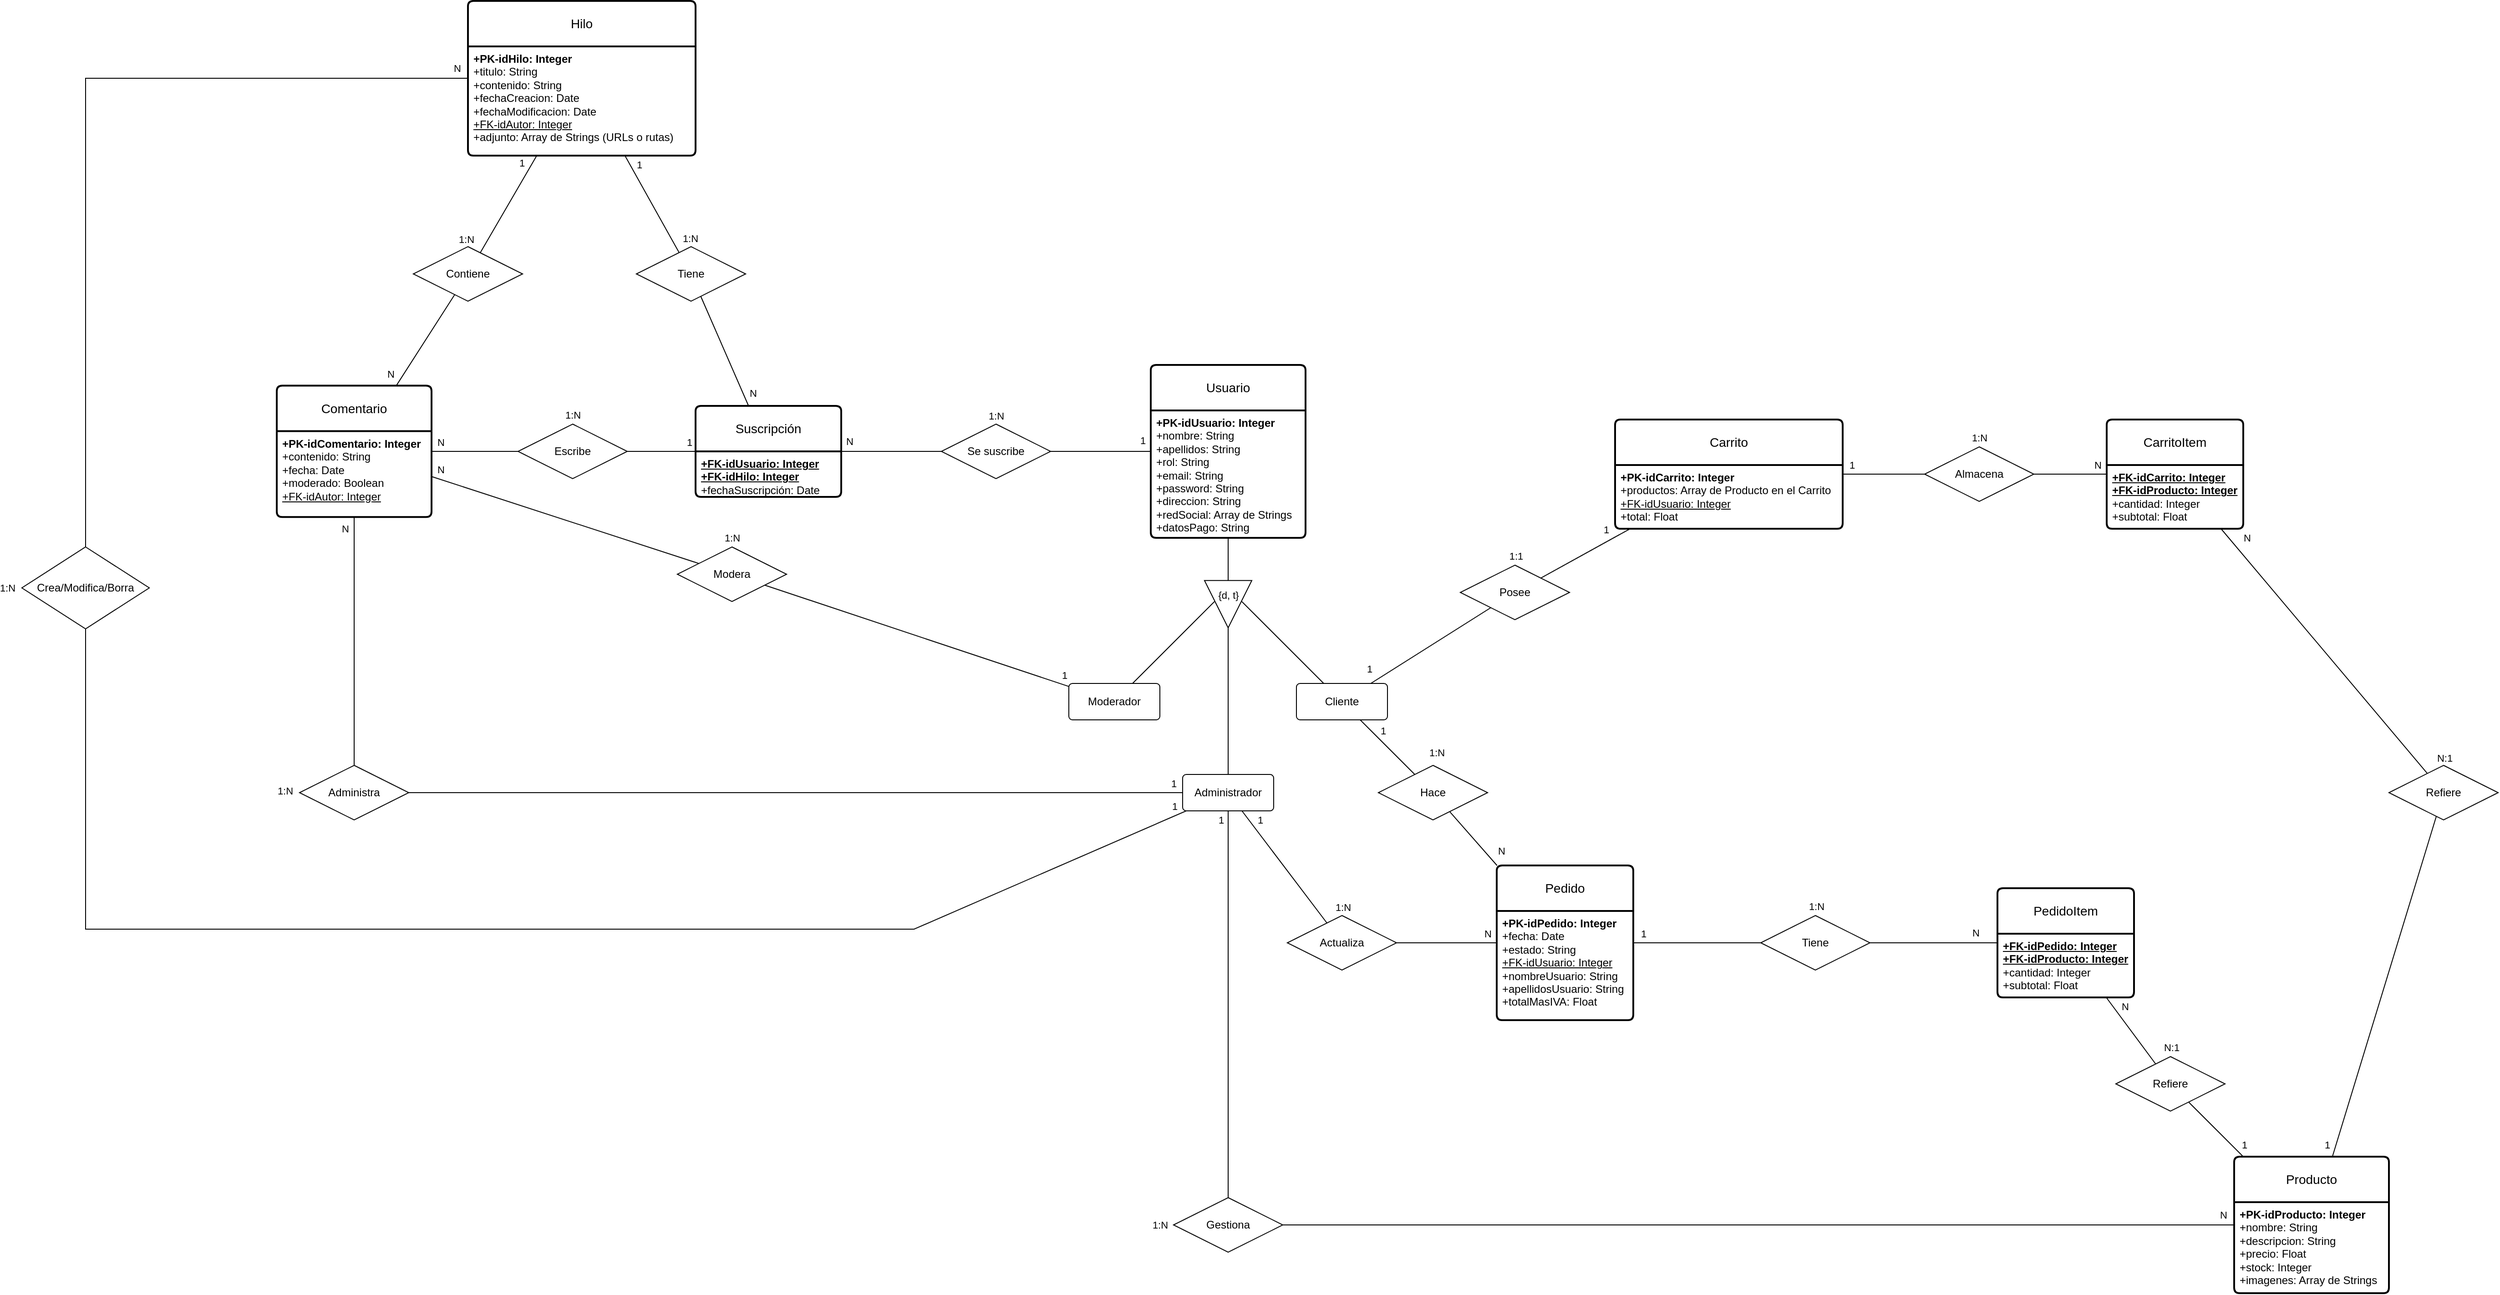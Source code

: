 <mxfile version="26.2.14">
  <diagram id="R2lEEEUBdFMjLlhIrx00" name="Page-1">
    <mxGraphModel dx="2351" dy="1434" grid="1" gridSize="10" guides="1" tooltips="1" connect="1" arrows="1" fold="1" page="1" pageScale="1" pageWidth="850" pageHeight="1100" math="0" shadow="0" extFonts="Permanent Marker^https://fonts.googleapis.com/css?family=Permanent+Marker">
      <root>
        <mxCell id="0" />
        <mxCell id="1" parent="0" />
        <mxCell id="jIkjb01WulAcqk8oaOBP-1" value="Usuario" style="swimlane;childLayout=stackLayout;horizontal=1;startSize=50;horizontalStack=0;rounded=1;fontSize=14;fontStyle=0;strokeWidth=2;resizeParent=0;resizeLast=1;shadow=0;dashed=0;align=center;arcSize=4;whiteSpace=wrap;html=1;" parent="1" vertex="1">
          <mxGeometry x="80" y="130" width="170" height="190" as="geometry" />
        </mxCell>
        <mxCell id="jIkjb01WulAcqk8oaOBP-2" value="&lt;b&gt;+PK-idUsuario: Integer&lt;/b&gt;&lt;br&gt;+nombre: String&lt;br&gt;&lt;div&gt;+apellidos: String&lt;/div&gt;&lt;div&gt;+rol: String&lt;/div&gt;&lt;div&gt;+email: String&lt;/div&gt;&lt;div&gt;+password: String&lt;/div&gt;&lt;div&gt;+direccion: String&lt;/div&gt;&lt;div&gt;+redSocial: Array de Strings&lt;/div&gt;&lt;div&gt;+datosPago: String &lt;br&gt;&lt;/div&gt;" style="align=left;strokeColor=none;fillColor=none;spacingLeft=4;spacingRight=4;fontSize=12;verticalAlign=top;resizable=0;rotatable=0;part=1;html=1;whiteSpace=wrap;" parent="jIkjb01WulAcqk8oaOBP-1" vertex="1">
          <mxGeometry y="50" width="170" height="140" as="geometry" />
        </mxCell>
        <mxCell id="jIkjb01WulAcqk8oaOBP-3" value="Producto" style="swimlane;childLayout=stackLayout;horizontal=1;startSize=50;horizontalStack=0;rounded=1;fontSize=14;fontStyle=0;strokeWidth=2;resizeParent=0;resizeLast=1;shadow=0;dashed=0;align=center;arcSize=4;whiteSpace=wrap;html=1;" parent="1" vertex="1">
          <mxGeometry x="1270" y="1000" width="170" height="150" as="geometry" />
        </mxCell>
        <mxCell id="jIkjb01WulAcqk8oaOBP-4" value="&lt;b&gt;+PK-idProducto: Integer&lt;/b&gt;&lt;br&gt;+nombre: String&lt;br&gt;&lt;div&gt;+descripcion: String&lt;/div&gt;&lt;div&gt;+precio: Float&lt;/div&gt;&lt;div&gt;+stock: Integer&lt;/div&gt;&lt;div&gt;+imagenes: Array de Strings&lt;/div&gt;" style="align=left;strokeColor=none;fillColor=none;spacingLeft=4;spacingRight=4;fontSize=12;verticalAlign=top;resizable=0;rotatable=0;part=1;html=1;whiteSpace=wrap;" parent="jIkjb01WulAcqk8oaOBP-3" vertex="1">
          <mxGeometry y="50" width="170" height="100" as="geometry" />
        </mxCell>
        <mxCell id="jIkjb01WulAcqk8oaOBP-5" value="Cliente" style="rounded=1;arcSize=10;whiteSpace=wrap;html=1;align=center;" parent="1" vertex="1">
          <mxGeometry x="240" y="480" width="100" height="40" as="geometry" />
        </mxCell>
        <mxCell id="jIkjb01WulAcqk8oaOBP-6" value="Moderador" style="rounded=1;arcSize=10;whiteSpace=wrap;html=1;align=center;" parent="1" vertex="1">
          <mxGeometry x="-10" y="480" width="100" height="40" as="geometry" />
        </mxCell>
        <mxCell id="jIkjb01WulAcqk8oaOBP-7" value="Administrador" style="rounded=1;arcSize=10;whiteSpace=wrap;html=1;align=center;" parent="1" vertex="1">
          <mxGeometry x="115" y="580" width="100" height="40" as="geometry" />
        </mxCell>
        <mxCell id="jIkjb01WulAcqk8oaOBP-8" value="" style="endArrow=block;html=1;rounded=0;endFill=0;endSize=51;exitX=0.5;exitY=1;exitDx=0;exitDy=0;" parent="1" source="jIkjb01WulAcqk8oaOBP-2" edge="1">
          <mxGeometry relative="1" as="geometry">
            <mxPoint x="100" y="360" as="sourcePoint" />
            <mxPoint x="165" y="420" as="targetPoint" />
          </mxGeometry>
        </mxCell>
        <mxCell id="ubc1t0KaTrGF7OC6TyDT-12" value="{d, t}" style="edgeLabel;html=1;align=center;verticalAlign=middle;resizable=0;points=[];" parent="jIkjb01WulAcqk8oaOBP-8" vertex="1" connectable="0">
          <mxGeometry x="0.44" y="-8" relative="1" as="geometry">
            <mxPoint x="8" y="-9" as="offset" />
          </mxGeometry>
        </mxCell>
        <mxCell id="jIkjb01WulAcqk8oaOBP-9" value="" style="endArrow=none;html=1;rounded=0;" parent="1" target="jIkjb01WulAcqk8oaOBP-5" edge="1">
          <mxGeometry relative="1" as="geometry">
            <mxPoint x="180" y="390" as="sourcePoint" />
            <mxPoint x="288.182" y="490" as="targetPoint" />
          </mxGeometry>
        </mxCell>
        <mxCell id="jIkjb01WulAcqk8oaOBP-10" value="" style="endArrow=none;html=1;rounded=0;" parent="1" target="jIkjb01WulAcqk8oaOBP-7" edge="1">
          <mxGeometry relative="1" as="geometry">
            <mxPoint x="165" y="419" as="sourcePoint" />
            <mxPoint x="165" y="479" as="targetPoint" />
          </mxGeometry>
        </mxCell>
        <mxCell id="jIkjb01WulAcqk8oaOBP-11" value="" style="endArrow=none;html=1;rounded=0;" parent="1" target="jIkjb01WulAcqk8oaOBP-6" edge="1">
          <mxGeometry relative="1" as="geometry">
            <mxPoint x="150" y="390" as="sourcePoint" />
            <mxPoint x="150" y="490" as="targetPoint" />
          </mxGeometry>
        </mxCell>
        <mxCell id="jIkjb01WulAcqk8oaOBP-12" value="Carrito" style="swimlane;childLayout=stackLayout;horizontal=1;startSize=50;horizontalStack=0;rounded=1;fontSize=14;fontStyle=0;strokeWidth=2;resizeParent=0;resizeLast=1;shadow=0;dashed=0;align=center;arcSize=4;whiteSpace=wrap;html=1;" parent="1" vertex="1">
          <mxGeometry x="590" y="190" width="250" height="120" as="geometry" />
        </mxCell>
        <mxCell id="jIkjb01WulAcqk8oaOBP-13" value="&lt;b&gt;+PK-idCarrito: Integer&lt;/b&gt;&lt;br&gt;&lt;div&gt;+productos: Array de Producto en el Carrito&lt;/div&gt;&lt;div&gt;&lt;u&gt;+FK-idUsuario: Integer&lt;/u&gt;&lt;/div&gt;&lt;div&gt;+total: Float&lt;/div&gt;" style="align=left;strokeColor=none;fillColor=none;spacingLeft=4;spacingRight=4;fontSize=12;verticalAlign=top;resizable=0;rotatable=0;part=1;html=1;whiteSpace=wrap;" parent="jIkjb01WulAcqk8oaOBP-12" vertex="1">
          <mxGeometry y="50" width="250" height="70" as="geometry" />
        </mxCell>
        <mxCell id="jIkjb01WulAcqk8oaOBP-14" value="Pedido" style="swimlane;childLayout=stackLayout;horizontal=1;startSize=50;horizontalStack=0;rounded=1;fontSize=14;fontStyle=0;strokeWidth=2;resizeParent=0;resizeLast=1;shadow=0;dashed=0;align=center;arcSize=4;whiteSpace=wrap;html=1;" parent="1" vertex="1">
          <mxGeometry x="460" y="680" width="150" height="170" as="geometry" />
        </mxCell>
        <mxCell id="jIkjb01WulAcqk8oaOBP-15" value="&lt;div&gt;&lt;b&gt;+PK-idPedido: Integer&lt;/b&gt;&lt;/div&gt;&lt;div&gt;+fecha: Date&lt;/div&gt;&lt;div&gt;+estado: String&lt;/div&gt;&lt;div&gt;&lt;u&gt;+FK-idUsuario: Integer&lt;/u&gt;&lt;/div&gt;&lt;div&gt;+nombreUsuario: String&lt;/div&gt;&lt;div&gt;+apellidosUsuario: String&lt;/div&gt;&lt;div&gt;+totalMasIVA: Float&amp;nbsp; &lt;br&gt;&lt;br&gt;&lt;/div&gt;" style="align=left;strokeColor=none;fillColor=none;spacingLeft=4;spacingRight=4;fontSize=12;verticalAlign=top;resizable=0;rotatable=0;part=1;html=1;whiteSpace=wrap;" parent="jIkjb01WulAcqk8oaOBP-14" vertex="1">
          <mxGeometry y="50" width="150" height="120" as="geometry" />
        </mxCell>
        <mxCell id="ubc1t0KaTrGF7OC6TyDT-1" value="Hilo" style="swimlane;childLayout=stackLayout;horizontal=1;startSize=50;horizontalStack=0;rounded=1;fontSize=14;fontStyle=0;strokeWidth=2;resizeParent=0;resizeLast=1;shadow=0;dashed=0;align=center;arcSize=4;whiteSpace=wrap;html=1;" parent="1" vertex="1">
          <mxGeometry x="-670" y="-270" width="250" height="170" as="geometry" />
        </mxCell>
        <mxCell id="ubc1t0KaTrGF7OC6TyDT-2" value="&lt;div&gt;&lt;b&gt;+PK-idHilo: Integer&lt;/b&gt;&lt;/div&gt;&lt;div&gt;+titulo: String&lt;/div&gt;&lt;div&gt;+contenido: String&lt;/div&gt;&lt;div&gt;+fechaCreacion: Date&lt;/div&gt;&lt;div&gt;+fechaModificacion: Date&lt;/div&gt;&lt;div&gt;&lt;u&gt;+FK-idAutor: Integer&lt;/u&gt;&lt;/div&gt;&lt;div&gt;+adjunto: Array de Strings (URLs o rutas)&lt;br&gt;&lt;br&gt;&lt;/div&gt;" style="align=left;strokeColor=none;fillColor=none;spacingLeft=4;spacingRight=4;fontSize=12;verticalAlign=top;resizable=0;rotatable=0;part=1;html=1;whiteSpace=wrap;" parent="ubc1t0KaTrGF7OC6TyDT-1" vertex="1">
          <mxGeometry y="50" width="250" height="120" as="geometry" />
        </mxCell>
        <mxCell id="ubc1t0KaTrGF7OC6TyDT-3" value="Suscripción" style="swimlane;childLayout=stackLayout;horizontal=1;startSize=50;horizontalStack=0;rounded=1;fontSize=14;fontStyle=0;strokeWidth=2;resizeParent=0;resizeLast=1;shadow=0;dashed=0;align=center;arcSize=4;whiteSpace=wrap;html=1;" parent="1" vertex="1">
          <mxGeometry x="-420" y="175" width="160" height="100" as="geometry" />
        </mxCell>
        <mxCell id="ubc1t0KaTrGF7OC6TyDT-4" value="&lt;div&gt;&lt;b&gt;&lt;u&gt;+FK-idUsuario: Integer&lt;/u&gt;&lt;/b&gt;&lt;/div&gt;&lt;div&gt;&lt;b&gt;&lt;u&gt;+FK-idHilo: Integer&lt;/u&gt;&lt;/b&gt;&lt;/div&gt;&lt;div&gt;+fechaSuscripción: Date&lt;br&gt;&lt;br&gt;&lt;/div&gt;" style="align=left;strokeColor=none;fillColor=none;spacingLeft=4;spacingRight=4;fontSize=12;verticalAlign=top;resizable=0;rotatable=0;part=1;html=1;whiteSpace=wrap;" parent="ubc1t0KaTrGF7OC6TyDT-3" vertex="1">
          <mxGeometry y="50" width="160" height="50" as="geometry" />
        </mxCell>
        <mxCell id="ubc1t0KaTrGF7OC6TyDT-7" value="CarritoItem" style="swimlane;childLayout=stackLayout;horizontal=1;startSize=50;horizontalStack=0;rounded=1;fontSize=14;fontStyle=0;strokeWidth=2;resizeParent=0;resizeLast=1;shadow=0;dashed=0;align=center;arcSize=4;whiteSpace=wrap;html=1;" parent="1" vertex="1">
          <mxGeometry x="1130" y="190" width="150" height="120" as="geometry" />
        </mxCell>
        <mxCell id="ubc1t0KaTrGF7OC6TyDT-8" value="&lt;div&gt;&lt;b&gt;&lt;u&gt;+FK-idCarrito: Integer&lt;/u&gt;&lt;/b&gt;&lt;/div&gt;&lt;div&gt;&lt;b&gt;&lt;u&gt;+FK-idProducto: Integer&lt;/u&gt;&lt;/b&gt;&lt;/div&gt;&lt;div&gt;+cantidad: Integer&lt;/div&gt;&lt;div&gt;+subtotal: Float&lt;/div&gt;" style="align=left;strokeColor=none;fillColor=none;spacingLeft=4;spacingRight=4;fontSize=12;verticalAlign=top;resizable=0;rotatable=0;part=1;html=1;whiteSpace=wrap;" parent="ubc1t0KaTrGF7OC6TyDT-7" vertex="1">
          <mxGeometry y="50" width="150" height="70" as="geometry" />
        </mxCell>
        <mxCell id="ubc1t0KaTrGF7OC6TyDT-10" value="PedidoItem" style="swimlane;childLayout=stackLayout;horizontal=1;startSize=50;horizontalStack=0;rounded=1;fontSize=14;fontStyle=0;strokeWidth=2;resizeParent=0;resizeLast=1;shadow=0;dashed=0;align=center;arcSize=4;whiteSpace=wrap;html=1;" parent="1" vertex="1">
          <mxGeometry x="1010" y="705" width="150" height="120" as="geometry" />
        </mxCell>
        <mxCell id="ubc1t0KaTrGF7OC6TyDT-11" value="&lt;div&gt;&lt;b&gt;&lt;u&gt;+FK-idPedido: Integer&lt;/u&gt;&lt;/b&gt;&lt;/div&gt;&lt;div&gt;&lt;b&gt;&lt;u&gt;+FK-idProducto: Integer&lt;/u&gt;&lt;/b&gt;&lt;/div&gt;&lt;div&gt;+cantidad: Integer&lt;/div&gt;&lt;div&gt;+subtotal: Float&lt;/div&gt;" style="align=left;strokeColor=none;fillColor=none;spacingLeft=4;spacingRight=4;fontSize=12;verticalAlign=top;resizable=0;rotatable=0;part=1;html=1;whiteSpace=wrap;" parent="ubc1t0KaTrGF7OC6TyDT-10" vertex="1">
          <mxGeometry y="50" width="150" height="70" as="geometry" />
        </mxCell>
        <mxCell id="ubc1t0KaTrGF7OC6TyDT-13" value="" style="endArrow=none;html=1;rounded=0;" parent="1" source="jIkjb01WulAcqk8oaOBP-5" target="ubc1t0KaTrGF7OC6TyDT-14" edge="1">
          <mxGeometry relative="1" as="geometry">
            <mxPoint x="-190" y="340" as="sourcePoint" />
            <mxPoint x="-30" y="340" as="targetPoint" />
          </mxGeometry>
        </mxCell>
        <mxCell id="ubc1t0KaTrGF7OC6TyDT-16" value="1" style="edgeLabel;html=1;align=center;verticalAlign=middle;resizable=0;points=[];" parent="ubc1t0KaTrGF7OC6TyDT-13" vertex="1" connectable="0">
          <mxGeometry x="-0.66" y="-3" relative="1" as="geometry">
            <mxPoint x="-26" y="-5" as="offset" />
          </mxGeometry>
        </mxCell>
        <mxCell id="ubc1t0KaTrGF7OC6TyDT-18" value="1:1" style="edgeLabel;html=1;align=center;verticalAlign=middle;resizable=0;points=[];" parent="ubc1t0KaTrGF7OC6TyDT-13" vertex="1" connectable="0">
          <mxGeometry x="0.507" y="-1" relative="1" as="geometry">
            <mxPoint x="59" y="-78" as="offset" />
          </mxGeometry>
        </mxCell>
        <mxCell id="ubc1t0KaTrGF7OC6TyDT-14" value="Posee" style="shape=rhombus;perimeter=rhombusPerimeter;whiteSpace=wrap;html=1;align=center;" parent="1" vertex="1">
          <mxGeometry x="420" y="350" width="120" height="60" as="geometry" />
        </mxCell>
        <mxCell id="ubc1t0KaTrGF7OC6TyDT-15" value="" style="endArrow=none;html=1;rounded=0;" parent="1" source="ubc1t0KaTrGF7OC6TyDT-14" target="jIkjb01WulAcqk8oaOBP-12" edge="1">
          <mxGeometry relative="1" as="geometry">
            <mxPoint x="326" y="530" as="sourcePoint" />
            <mxPoint x="406" y="592" as="targetPoint" />
          </mxGeometry>
        </mxCell>
        <mxCell id="ubc1t0KaTrGF7OC6TyDT-17" value="1" style="edgeLabel;html=1;align=center;verticalAlign=middle;resizable=0;points=[];" parent="ubc1t0KaTrGF7OC6TyDT-15" vertex="1" connectable="0">
          <mxGeometry x="0.32" y="-1" relative="1" as="geometry">
            <mxPoint x="6" y="-19" as="offset" />
          </mxGeometry>
        </mxCell>
        <mxCell id="ubc1t0KaTrGF7OC6TyDT-19" value="Hace" style="shape=rhombus;perimeter=rhombusPerimeter;whiteSpace=wrap;html=1;align=center;" parent="1" vertex="1">
          <mxGeometry x="330" y="570" width="120" height="60" as="geometry" />
        </mxCell>
        <mxCell id="ubc1t0KaTrGF7OC6TyDT-20" value="" style="endArrow=none;html=1;rounded=0;" parent="1" source="jIkjb01WulAcqk8oaOBP-5" target="ubc1t0KaTrGF7OC6TyDT-19" edge="1">
          <mxGeometry relative="1" as="geometry">
            <mxPoint x="326" y="530" as="sourcePoint" />
            <mxPoint x="406" y="592" as="targetPoint" />
            <Array as="points" />
          </mxGeometry>
        </mxCell>
        <mxCell id="ubc1t0KaTrGF7OC6TyDT-21" value="1" style="edgeLabel;html=1;align=center;verticalAlign=middle;resizable=0;points=[];" parent="ubc1t0KaTrGF7OC6TyDT-20" vertex="1" connectable="0">
          <mxGeometry x="-0.66" y="-3" relative="1" as="geometry">
            <mxPoint x="17" y="-1" as="offset" />
          </mxGeometry>
        </mxCell>
        <mxCell id="ubc1t0KaTrGF7OC6TyDT-22" value="1:N" style="edgeLabel;html=1;align=center;verticalAlign=middle;resizable=0;points=[];" parent="ubc1t0KaTrGF7OC6TyDT-20" vertex="1" connectable="0">
          <mxGeometry x="0.507" y="-1" relative="1" as="geometry">
            <mxPoint x="39" y="-10" as="offset" />
          </mxGeometry>
        </mxCell>
        <mxCell id="ubc1t0KaTrGF7OC6TyDT-23" value="" style="endArrow=none;html=1;rounded=0;" parent="1" source="ubc1t0KaTrGF7OC6TyDT-19" target="jIkjb01WulAcqk8oaOBP-14" edge="1">
          <mxGeometry relative="1" as="geometry">
            <mxPoint x="458" y="626" as="sourcePoint" />
            <mxPoint x="537" y="670" as="targetPoint" />
            <Array as="points" />
          </mxGeometry>
        </mxCell>
        <mxCell id="ubc1t0KaTrGF7OC6TyDT-24" value="N" style="edgeLabel;html=1;align=center;verticalAlign=middle;resizable=0;points=[];" parent="ubc1t0KaTrGF7OC6TyDT-23" vertex="1" connectable="0">
          <mxGeometry x="0.32" y="-1" relative="1" as="geometry">
            <mxPoint x="23" y="3" as="offset" />
          </mxGeometry>
        </mxCell>
        <mxCell id="ubc1t0KaTrGF7OC6TyDT-26" value="Tiene" style="shape=rhombus;perimeter=rhombusPerimeter;whiteSpace=wrap;html=1;align=center;" parent="1" vertex="1">
          <mxGeometry x="750" y="735" width="120" height="60" as="geometry" />
        </mxCell>
        <mxCell id="ubc1t0KaTrGF7OC6TyDT-28" value="" style="endArrow=none;html=1;rounded=0;" parent="1" source="jIkjb01WulAcqk8oaOBP-14" target="ubc1t0KaTrGF7OC6TyDT-26" edge="1">
          <mxGeometry relative="1" as="geometry">
            <mxPoint x="800" y="690" as="sourcePoint" />
            <mxPoint x="960" y="690" as="targetPoint" />
          </mxGeometry>
        </mxCell>
        <mxCell id="ubc1t0KaTrGF7OC6TyDT-30" value="1" style="edgeLabel;html=1;align=center;verticalAlign=middle;resizable=0;points=[];" parent="ubc1t0KaTrGF7OC6TyDT-28" vertex="1" connectable="0">
          <mxGeometry x="-0.278" y="4" relative="1" as="geometry">
            <mxPoint x="-40" y="-6" as="offset" />
          </mxGeometry>
        </mxCell>
        <mxCell id="ubc1t0KaTrGF7OC6TyDT-31" value="1:N" style="edgeLabel;html=1;align=center;verticalAlign=middle;resizable=0;points=[];" parent="ubc1t0KaTrGF7OC6TyDT-28" vertex="1" connectable="0">
          <mxGeometry x="0.177" y="2" relative="1" as="geometry">
            <mxPoint x="118" y="-38" as="offset" />
          </mxGeometry>
        </mxCell>
        <mxCell id="ubc1t0KaTrGF7OC6TyDT-29" value="" style="endArrow=none;html=1;rounded=0;" parent="1" source="ubc1t0KaTrGF7OC6TyDT-26" target="ubc1t0KaTrGF7OC6TyDT-10" edge="1">
          <mxGeometry relative="1" as="geometry">
            <mxPoint x="720" y="780" as="sourcePoint" />
            <mxPoint x="810" y="780" as="targetPoint" />
          </mxGeometry>
        </mxCell>
        <mxCell id="ubc1t0KaTrGF7OC6TyDT-32" value="N" style="edgeLabel;html=1;align=center;verticalAlign=middle;resizable=0;points=[];" parent="ubc1t0KaTrGF7OC6TyDT-29" vertex="1" connectable="0">
          <mxGeometry x="0.554" y="-2" relative="1" as="geometry">
            <mxPoint x="7" y="-13" as="offset" />
          </mxGeometry>
        </mxCell>
        <mxCell id="ubc1t0KaTrGF7OC6TyDT-33" value="Almacena" style="shape=rhombus;perimeter=rhombusPerimeter;whiteSpace=wrap;html=1;align=center;" parent="1" vertex="1">
          <mxGeometry x="930" y="220" width="120" height="60" as="geometry" />
        </mxCell>
        <mxCell id="ubc1t0KaTrGF7OC6TyDT-34" value="" style="endArrow=none;html=1;rounded=0;" parent="1" source="jIkjb01WulAcqk8oaOBP-12" target="ubc1t0KaTrGF7OC6TyDT-33" edge="1">
          <mxGeometry relative="1" as="geometry">
            <mxPoint x="840" y="350" as="sourcePoint" />
            <mxPoint x="1000" y="350" as="targetPoint" />
          </mxGeometry>
        </mxCell>
        <mxCell id="ubc1t0KaTrGF7OC6TyDT-36" value="1" style="edgeLabel;html=1;align=center;verticalAlign=middle;resizable=0;points=[];" parent="ubc1t0KaTrGF7OC6TyDT-34" vertex="1" connectable="0">
          <mxGeometry x="-0.365" y="-2" relative="1" as="geometry">
            <mxPoint x="-19" y="-12" as="offset" />
          </mxGeometry>
        </mxCell>
        <mxCell id="ubc1t0KaTrGF7OC6TyDT-37" value="1:N" style="edgeLabel;html=1;align=center;verticalAlign=middle;resizable=0;points=[];" parent="ubc1t0KaTrGF7OC6TyDT-34" vertex="1" connectable="0">
          <mxGeometry x="0.759" y="-1" relative="1" as="geometry">
            <mxPoint x="71" y="-41" as="offset" />
          </mxGeometry>
        </mxCell>
        <mxCell id="ubc1t0KaTrGF7OC6TyDT-35" value="" style="endArrow=none;html=1;rounded=0;" parent="1" source="ubc1t0KaTrGF7OC6TyDT-33" target="ubc1t0KaTrGF7OC6TyDT-7" edge="1">
          <mxGeometry relative="1" as="geometry">
            <mxPoint x="850" y="260" as="sourcePoint" />
            <mxPoint x="940" y="260" as="targetPoint" />
          </mxGeometry>
        </mxCell>
        <mxCell id="ubc1t0KaTrGF7OC6TyDT-38" value="N" style="edgeLabel;html=1;align=center;verticalAlign=middle;resizable=0;points=[];" parent="ubc1t0KaTrGF7OC6TyDT-35" vertex="1" connectable="0">
          <mxGeometry x="0.54" y="-1" relative="1" as="geometry">
            <mxPoint x="8" y="-11" as="offset" />
          </mxGeometry>
        </mxCell>
        <mxCell id="ubc1t0KaTrGF7OC6TyDT-39" value="Refiere" style="shape=rhombus;perimeter=rhombusPerimeter;whiteSpace=wrap;html=1;align=center;" parent="1" vertex="1">
          <mxGeometry x="1140" y="890" width="120" height="60" as="geometry" />
        </mxCell>
        <mxCell id="ubc1t0KaTrGF7OC6TyDT-40" value="" style="endArrow=none;html=1;rounded=0;" parent="1" source="ubc1t0KaTrGF7OC6TyDT-10" target="ubc1t0KaTrGF7OC6TyDT-39" edge="1">
          <mxGeometry relative="1" as="geometry">
            <mxPoint x="1020" y="970" as="sourcePoint" />
            <mxPoint x="1180" y="970" as="targetPoint" />
          </mxGeometry>
        </mxCell>
        <mxCell id="ubc1t0KaTrGF7OC6TyDT-42" value="N" style="edgeLabel;html=1;align=center;verticalAlign=middle;resizable=0;points=[];" parent="ubc1t0KaTrGF7OC6TyDT-40" vertex="1" connectable="0">
          <mxGeometry x="-0.643" y="2" relative="1" as="geometry">
            <mxPoint x="9" y="-2" as="offset" />
          </mxGeometry>
        </mxCell>
        <mxCell id="ubc1t0KaTrGF7OC6TyDT-44" value="N:1" style="edgeLabel;html=1;align=center;verticalAlign=middle;resizable=0;points=[];" parent="ubc1t0KaTrGF7OC6TyDT-40" vertex="1" connectable="0">
          <mxGeometry x="0.526" relative="1" as="geometry">
            <mxPoint x="30" y="-1" as="offset" />
          </mxGeometry>
        </mxCell>
        <mxCell id="ubc1t0KaTrGF7OC6TyDT-41" value="" style="endArrow=none;html=1;rounded=0;" parent="1" source="ubc1t0KaTrGF7OC6TyDT-39" target="jIkjb01WulAcqk8oaOBP-3" edge="1">
          <mxGeometry relative="1" as="geometry">
            <mxPoint x="1136" y="835" as="sourcePoint" />
            <mxPoint x="1193" y="908" as="targetPoint" />
          </mxGeometry>
        </mxCell>
        <mxCell id="ubc1t0KaTrGF7OC6TyDT-43" value="1" style="edgeLabel;html=1;align=center;verticalAlign=middle;resizable=0;points=[];" parent="ubc1t0KaTrGF7OC6TyDT-41" vertex="1" connectable="0">
          <mxGeometry x="0.525" y="3" relative="1" as="geometry">
            <mxPoint x="13" y="3" as="offset" />
          </mxGeometry>
        </mxCell>
        <mxCell id="ubc1t0KaTrGF7OC6TyDT-45" value="Refiere" style="shape=rhombus;perimeter=rhombusPerimeter;whiteSpace=wrap;html=1;align=center;" parent="1" vertex="1">
          <mxGeometry x="1440" y="570" width="120" height="60" as="geometry" />
        </mxCell>
        <mxCell id="ubc1t0KaTrGF7OC6TyDT-46" value="" style="endArrow=none;html=1;rounded=0;" parent="1" source="ubc1t0KaTrGF7OC6TyDT-7" target="ubc1t0KaTrGF7OC6TyDT-45" edge="1">
          <mxGeometry relative="1" as="geometry">
            <mxPoint x="1260" y="350" as="sourcePoint" />
            <mxPoint x="1420" y="350" as="targetPoint" />
          </mxGeometry>
        </mxCell>
        <mxCell id="ubc1t0KaTrGF7OC6TyDT-48" value="N" style="edgeLabel;html=1;align=center;verticalAlign=middle;resizable=0;points=[];" parent="ubc1t0KaTrGF7OC6TyDT-46" vertex="1" connectable="0">
          <mxGeometry x="-0.688" y="6" relative="1" as="geometry">
            <mxPoint x="-12" y="-28" as="offset" />
          </mxGeometry>
        </mxCell>
        <mxCell id="ubc1t0KaTrGF7OC6TyDT-49" value="N:1" style="edgeLabel;html=1;align=center;verticalAlign=middle;resizable=0;points=[];" parent="ubc1t0KaTrGF7OC6TyDT-46" vertex="1" connectable="0">
          <mxGeometry x="0.886" y="3" relative="1" as="geometry">
            <mxPoint x="29" as="offset" />
          </mxGeometry>
        </mxCell>
        <mxCell id="ubc1t0KaTrGF7OC6TyDT-47" value="" style="endArrow=none;html=1;rounded=0;" parent="1" source="ubc1t0KaTrGF7OC6TyDT-45" target="jIkjb01WulAcqk8oaOBP-3" edge="1">
          <mxGeometry relative="1" as="geometry">
            <mxPoint x="1470" y="770" as="sourcePoint" />
            <mxPoint x="1630" y="770" as="targetPoint" />
          </mxGeometry>
        </mxCell>
        <mxCell id="ubc1t0KaTrGF7OC6TyDT-50" value="1" style="edgeLabel;html=1;align=center;verticalAlign=middle;resizable=0;points=[];" parent="ubc1t0KaTrGF7OC6TyDT-47" vertex="1" connectable="0">
          <mxGeometry x="0.923" relative="1" as="geometry">
            <mxPoint x="-11" y="1" as="offset" />
          </mxGeometry>
        </mxCell>
        <mxCell id="ubc1t0KaTrGF7OC6TyDT-51" value="Comentario" style="swimlane;childLayout=stackLayout;horizontal=1;startSize=50;horizontalStack=0;rounded=1;fontSize=14;fontStyle=0;strokeWidth=2;resizeParent=0;resizeLast=1;shadow=0;dashed=0;align=center;arcSize=4;whiteSpace=wrap;html=1;" parent="1" vertex="1">
          <mxGeometry x="-880" y="152.81" width="170" height="144.37" as="geometry" />
        </mxCell>
        <mxCell id="ubc1t0KaTrGF7OC6TyDT-52" value="&lt;div&gt;&lt;b&gt;+PK-idComentario: Integer&lt;/b&gt;&lt;/div&gt;&lt;div&gt;+contenido: String&lt;/div&gt;&lt;div&gt;+fecha: Date&lt;/div&gt;&lt;div&gt;+moderado: Boolean&lt;/div&gt;&lt;div&gt;&lt;u&gt;+FK-idAutor: Integer&lt;/u&gt;&lt;/div&gt;&lt;div&gt;&lt;u&gt;&lt;br&gt;&lt;/u&gt;&lt;/div&gt;&lt;div&gt;&lt;br&gt;&lt;br&gt;&lt;/div&gt;" style="align=left;strokeColor=none;fillColor=none;spacingLeft=4;spacingRight=4;fontSize=12;verticalAlign=top;resizable=0;rotatable=0;part=1;html=1;whiteSpace=wrap;" parent="ubc1t0KaTrGF7OC6TyDT-51" vertex="1">
          <mxGeometry y="50" width="170" height="94.37" as="geometry" />
        </mxCell>
        <mxCell id="ubc1t0KaTrGF7OC6TyDT-53" value="Escribe" style="shape=rhombus;perimeter=rhombusPerimeter;whiteSpace=wrap;html=1;align=center;" parent="1" vertex="1">
          <mxGeometry x="-615" y="195" width="120" height="60" as="geometry" />
        </mxCell>
        <mxCell id="ubc1t0KaTrGF7OC6TyDT-54" value="" style="endArrow=none;html=1;rounded=0;" parent="1" source="ubc1t0KaTrGF7OC6TyDT-51" target="ubc1t0KaTrGF7OC6TyDT-53" edge="1">
          <mxGeometry relative="1" as="geometry">
            <mxPoint x="-600" y="430" as="sourcePoint" />
            <mxPoint x="-440" y="430" as="targetPoint" />
          </mxGeometry>
        </mxCell>
        <mxCell id="ubc1t0KaTrGF7OC6TyDT-57" value="N" style="edgeLabel;html=1;align=center;verticalAlign=middle;resizable=0;points=[];" parent="ubc1t0KaTrGF7OC6TyDT-54" vertex="1" connectable="0">
          <mxGeometry x="-0.814" y="1" relative="1" as="geometry">
            <mxPoint x="1" y="-9" as="offset" />
          </mxGeometry>
        </mxCell>
        <mxCell id="ubc1t0KaTrGF7OC6TyDT-58" value="1:N" style="edgeLabel;html=1;align=center;verticalAlign=middle;resizable=0;points=[];" parent="ubc1t0KaTrGF7OC6TyDT-54" vertex="1" connectable="0">
          <mxGeometry x="0.787" y="2" relative="1" as="geometry">
            <mxPoint x="70" y="-38" as="offset" />
          </mxGeometry>
        </mxCell>
        <mxCell id="ubc1t0KaTrGF7OC6TyDT-55" value="" style="endArrow=none;html=1;rounded=0;" parent="1" source="ubc1t0KaTrGF7OC6TyDT-53" target="ubc1t0KaTrGF7OC6TyDT-3" edge="1">
          <mxGeometry relative="1" as="geometry">
            <mxPoint x="-530" y="530" as="sourcePoint" />
            <mxPoint x="-370" y="530" as="targetPoint" />
          </mxGeometry>
        </mxCell>
        <mxCell id="ubc1t0KaTrGF7OC6TyDT-56" value="1" style="edgeLabel;html=1;align=center;verticalAlign=middle;resizable=0;points=[];" parent="ubc1t0KaTrGF7OC6TyDT-55" vertex="1" connectable="0">
          <mxGeometry x="0.745" relative="1" as="geometry">
            <mxPoint x="2" y="-10" as="offset" />
          </mxGeometry>
        </mxCell>
        <mxCell id="ubc1t0KaTrGF7OC6TyDT-59" value="Se suscribe" style="shape=rhombus;perimeter=rhombusPerimeter;whiteSpace=wrap;html=1;align=center;" parent="1" vertex="1">
          <mxGeometry x="-150" y="195" width="120" height="60" as="geometry" />
        </mxCell>
        <mxCell id="ubc1t0KaTrGF7OC6TyDT-60" value="" style="endArrow=none;html=1;rounded=0;" parent="1" source="ubc1t0KaTrGF7OC6TyDT-3" target="ubc1t0KaTrGF7OC6TyDT-59" edge="1">
          <mxGeometry relative="1" as="geometry">
            <mxPoint x="-280" y="360" as="sourcePoint" />
            <mxPoint x="-120" y="360" as="targetPoint" />
          </mxGeometry>
        </mxCell>
        <mxCell id="ubc1t0KaTrGF7OC6TyDT-63" value="N" style="edgeLabel;html=1;align=center;verticalAlign=middle;resizable=0;points=[];" parent="ubc1t0KaTrGF7OC6TyDT-60" vertex="1" connectable="0">
          <mxGeometry x="-0.804" y="-2" relative="1" as="geometry">
            <mxPoint x="-2" y="-13" as="offset" />
          </mxGeometry>
        </mxCell>
        <mxCell id="ubc1t0KaTrGF7OC6TyDT-64" value="1:N" style="edgeLabel;html=1;align=center;verticalAlign=middle;resizable=0;points=[];" parent="ubc1t0KaTrGF7OC6TyDT-60" vertex="1" connectable="0">
          <mxGeometry x="0.869" relative="1" as="geometry">
            <mxPoint x="67" y="-39" as="offset" />
          </mxGeometry>
        </mxCell>
        <mxCell id="ubc1t0KaTrGF7OC6TyDT-61" value="" style="endArrow=none;html=1;rounded=0;" parent="1" source="ubc1t0KaTrGF7OC6TyDT-59" target="jIkjb01WulAcqk8oaOBP-1" edge="1">
          <mxGeometry relative="1" as="geometry">
            <mxPoint x="-250" y="260" as="sourcePoint" />
            <mxPoint x="-140" y="260" as="targetPoint" />
          </mxGeometry>
        </mxCell>
        <mxCell id="ubc1t0KaTrGF7OC6TyDT-62" value="1" style="edgeLabel;html=1;align=center;verticalAlign=middle;resizable=0;points=[];" parent="ubc1t0KaTrGF7OC6TyDT-61" vertex="1" connectable="0">
          <mxGeometry x="-0.264" relative="1" as="geometry">
            <mxPoint x="60" y="-12" as="offset" />
          </mxGeometry>
        </mxCell>
        <mxCell id="ubc1t0KaTrGF7OC6TyDT-65" value="Tiene" style="shape=rhombus;perimeter=rhombusPerimeter;whiteSpace=wrap;html=1;align=center;" parent="1" vertex="1">
          <mxGeometry x="-485" width="120" height="60" as="geometry" />
        </mxCell>
        <mxCell id="ubc1t0KaTrGF7OC6TyDT-66" value="" style="endArrow=none;html=1;rounded=0;" parent="1" source="ubc1t0KaTrGF7OC6TyDT-65" target="ubc1t0KaTrGF7OC6TyDT-3" edge="1">
          <mxGeometry relative="1" as="geometry">
            <mxPoint x="-240" y="510" as="sourcePoint" />
            <mxPoint x="-80" y="510" as="targetPoint" />
          </mxGeometry>
        </mxCell>
        <mxCell id="ubc1t0KaTrGF7OC6TyDT-69" value="N" style="edgeLabel;html=1;align=center;verticalAlign=middle;resizable=0;points=[];" parent="ubc1t0KaTrGF7OC6TyDT-66" vertex="1" connectable="0">
          <mxGeometry x="0.764" relative="1" as="geometry">
            <mxPoint x="11" as="offset" />
          </mxGeometry>
        </mxCell>
        <mxCell id="ubc1t0KaTrGF7OC6TyDT-70" value="1:N" style="edgeLabel;html=1;align=center;verticalAlign=middle;resizable=0;points=[];" parent="ubc1t0KaTrGF7OC6TyDT-66" vertex="1" connectable="0">
          <mxGeometry x="-0.8" y="6" relative="1" as="geometry">
            <mxPoint x="-23" y="-73" as="offset" />
          </mxGeometry>
        </mxCell>
        <mxCell id="ubc1t0KaTrGF7OC6TyDT-67" value="" style="endArrow=none;html=1;rounded=0;" parent="1" source="ubc1t0KaTrGF7OC6TyDT-1" target="ubc1t0KaTrGF7OC6TyDT-65" edge="1">
          <mxGeometry relative="1" as="geometry">
            <mxPoint x="-290" y="530" as="sourcePoint" />
            <mxPoint x="-130" y="530" as="targetPoint" />
          </mxGeometry>
        </mxCell>
        <mxCell id="ubc1t0KaTrGF7OC6TyDT-68" value="1" style="edgeLabel;html=1;align=center;verticalAlign=middle;resizable=0;points=[];" parent="ubc1t0KaTrGF7OC6TyDT-67" vertex="1" connectable="0">
          <mxGeometry x="-0.814" y="4" relative="1" as="geometry">
            <mxPoint x="6" y="2" as="offset" />
          </mxGeometry>
        </mxCell>
        <mxCell id="ubc1t0KaTrGF7OC6TyDT-71" value="Contiene" style="shape=rhombus;perimeter=rhombusPerimeter;whiteSpace=wrap;html=1;align=center;" parent="1" vertex="1">
          <mxGeometry x="-730" width="120" height="60" as="geometry" />
        </mxCell>
        <mxCell id="ubc1t0KaTrGF7OC6TyDT-72" value="" style="endArrow=none;html=1;rounded=0;" parent="1" source="ubc1t0KaTrGF7OC6TyDT-1" target="ubc1t0KaTrGF7OC6TyDT-71" edge="1">
          <mxGeometry relative="1" as="geometry">
            <mxPoint x="-840" y="540" as="sourcePoint" />
            <mxPoint x="-680" y="540" as="targetPoint" />
            <Array as="points" />
          </mxGeometry>
        </mxCell>
        <mxCell id="ubc1t0KaTrGF7OC6TyDT-75" value="1" style="edgeLabel;html=1;align=center;verticalAlign=middle;resizable=0;points=[];" parent="ubc1t0KaTrGF7OC6TyDT-72" vertex="1" connectable="0">
          <mxGeometry x="-0.778" y="-1" relative="1" as="geometry">
            <mxPoint x="-9" y="-3" as="offset" />
          </mxGeometry>
        </mxCell>
        <mxCell id="ubc1t0KaTrGF7OC6TyDT-73" value="" style="endArrow=none;html=1;rounded=0;" parent="1" source="ubc1t0KaTrGF7OC6TyDT-51" target="ubc1t0KaTrGF7OC6TyDT-71" edge="1">
          <mxGeometry relative="1" as="geometry">
            <mxPoint x="-900" y="530" as="sourcePoint" />
            <mxPoint x="-740" y="530" as="targetPoint" />
          </mxGeometry>
        </mxCell>
        <mxCell id="ubc1t0KaTrGF7OC6TyDT-74" value="N" style="edgeLabel;html=1;align=center;verticalAlign=middle;resizable=0;points=[];" parent="ubc1t0KaTrGF7OC6TyDT-73" vertex="1" connectable="0">
          <mxGeometry x="-0.827" relative="1" as="geometry">
            <mxPoint x="-12" y="-4" as="offset" />
          </mxGeometry>
        </mxCell>
        <mxCell id="ubc1t0KaTrGF7OC6TyDT-76" value="1:N" style="edgeLabel;html=1;align=center;verticalAlign=middle;resizable=0;points=[];" parent="ubc1t0KaTrGF7OC6TyDT-73" vertex="1" connectable="0">
          <mxGeometry x="0.685" relative="1" as="geometry">
            <mxPoint x="23" y="-77" as="offset" />
          </mxGeometry>
        </mxCell>
        <mxCell id="ubc1t0KaTrGF7OC6TyDT-79" value="" style="endArrow=none;html=1;rounded=0;" parent="1" source="ubc1t0KaTrGF7OC6TyDT-80" target="jIkjb01WulAcqk8oaOBP-3" edge="1">
          <mxGeometry relative="1" as="geometry">
            <mxPoint x="280" y="1090" as="sourcePoint" />
            <mxPoint x="1050" y="1110" as="targetPoint" />
          </mxGeometry>
        </mxCell>
        <mxCell id="ubc1t0KaTrGF7OC6TyDT-84" value="N" style="edgeLabel;html=1;align=center;verticalAlign=middle;resizable=0;points=[];" parent="ubc1t0KaTrGF7OC6TyDT-79" vertex="1" connectable="0">
          <mxGeometry x="0.983" y="-2" relative="1" as="geometry">
            <mxPoint x="-3" y="-13" as="offset" />
          </mxGeometry>
        </mxCell>
        <mxCell id="ubc1t0KaTrGF7OC6TyDT-80" value="Gestiona" style="shape=rhombus;perimeter=rhombusPerimeter;whiteSpace=wrap;html=1;align=center;" parent="1" vertex="1">
          <mxGeometry x="105" y="1045" width="120" height="60" as="geometry" />
        </mxCell>
        <mxCell id="ubc1t0KaTrGF7OC6TyDT-81" value="" style="endArrow=none;html=1;rounded=0;" parent="1" source="jIkjb01WulAcqk8oaOBP-7" target="ubc1t0KaTrGF7OC6TyDT-80" edge="1">
          <mxGeometry relative="1" as="geometry">
            <mxPoint x="40" y="890" as="sourcePoint" />
            <mxPoint x="200" y="890" as="targetPoint" />
          </mxGeometry>
        </mxCell>
        <mxCell id="ubc1t0KaTrGF7OC6TyDT-82" value="1" style="edgeLabel;html=1;align=center;verticalAlign=middle;resizable=0;points=[];" parent="ubc1t0KaTrGF7OC6TyDT-81" vertex="1" connectable="0">
          <mxGeometry x="-0.939" relative="1" as="geometry">
            <mxPoint x="-8" y="-3" as="offset" />
          </mxGeometry>
        </mxCell>
        <mxCell id="ubc1t0KaTrGF7OC6TyDT-83" value="1:N" style="edgeLabel;html=1;align=center;verticalAlign=middle;resizable=0;points=[];" parent="ubc1t0KaTrGF7OC6TyDT-81" vertex="1" connectable="0">
          <mxGeometry x="0.783" y="-1" relative="1" as="geometry">
            <mxPoint x="-74" y="76" as="offset" />
          </mxGeometry>
        </mxCell>
        <mxCell id="ubc1t0KaTrGF7OC6TyDT-85" value="" style="endArrow=none;html=1;rounded=0;" parent="1" source="jIkjb01WulAcqk8oaOBP-7" target="ubc1t0KaTrGF7OC6TyDT-86" edge="1">
          <mxGeometry relative="1" as="geometry">
            <mxPoint x="290" y="920" as="sourcePoint" />
            <mxPoint x="260" y="680" as="targetPoint" />
          </mxGeometry>
        </mxCell>
        <mxCell id="ubc1t0KaTrGF7OC6TyDT-88" value="1" style="edgeLabel;html=1;align=center;verticalAlign=middle;resizable=0;points=[];" parent="ubc1t0KaTrGF7OC6TyDT-85" vertex="1" connectable="0">
          <mxGeometry x="-0.706" y="2" relative="1" as="geometry">
            <mxPoint x="4" y="-7" as="offset" />
          </mxGeometry>
        </mxCell>
        <mxCell id="ubc1t0KaTrGF7OC6TyDT-89" value="1:N" style="edgeLabel;html=1;align=center;verticalAlign=middle;resizable=0;points=[];" parent="ubc1t0KaTrGF7OC6TyDT-85" vertex="1" connectable="0">
          <mxGeometry x="0.767" y="1" relative="1" as="geometry">
            <mxPoint x="27" y="-2" as="offset" />
          </mxGeometry>
        </mxCell>
        <mxCell id="ubc1t0KaTrGF7OC6TyDT-86" value="Actualiza" style="shape=rhombus;perimeter=rhombusPerimeter;whiteSpace=wrap;html=1;align=center;" parent="1" vertex="1">
          <mxGeometry x="230" y="735" width="120" height="60" as="geometry" />
        </mxCell>
        <mxCell id="ubc1t0KaTrGF7OC6TyDT-87" value="" style="endArrow=none;html=1;rounded=0;" parent="1" source="ubc1t0KaTrGF7OC6TyDT-86" target="jIkjb01WulAcqk8oaOBP-14" edge="1">
          <mxGeometry relative="1" as="geometry">
            <mxPoint x="290" y="920" as="sourcePoint" />
            <mxPoint x="450" y="920" as="targetPoint" />
          </mxGeometry>
        </mxCell>
        <mxCell id="ubc1t0KaTrGF7OC6TyDT-90" value="N" style="edgeLabel;html=1;align=center;verticalAlign=middle;resizable=0;points=[];" parent="ubc1t0KaTrGF7OC6TyDT-87" vertex="1" connectable="0">
          <mxGeometry x="0.776" relative="1" as="geometry">
            <mxPoint x="2" y="-10" as="offset" />
          </mxGeometry>
        </mxCell>
        <mxCell id="ubc1t0KaTrGF7OC6TyDT-92" value="" style="endArrow=none;html=1;rounded=0;" parent="1" source="ubc1t0KaTrGF7OC6TyDT-99" target="jIkjb01WulAcqk8oaOBP-7" edge="1">
          <mxGeometry relative="1" as="geometry">
            <mxPoint x="-700" y="600" as="sourcePoint" />
            <mxPoint x="10" y="670" as="targetPoint" />
          </mxGeometry>
        </mxCell>
        <mxCell id="ubc1t0KaTrGF7OC6TyDT-103" value="1" style="edgeLabel;html=1;align=center;verticalAlign=middle;resizable=0;points=[];" parent="ubc1t0KaTrGF7OC6TyDT-92" vertex="1" connectable="0">
          <mxGeometry x="0.962" relative="1" as="geometry">
            <mxPoint x="6" y="-10" as="offset" />
          </mxGeometry>
        </mxCell>
        <mxCell id="ubc1t0KaTrGF7OC6TyDT-93" value="" style="endArrow=none;html=1;rounded=0;" parent="1" source="ubc1t0KaTrGF7OC6TyDT-94" target="jIkjb01WulAcqk8oaOBP-6" edge="1">
          <mxGeometry relative="1" as="geometry">
            <mxPoint x="-230" y="510" as="sourcePoint" />
            <mxPoint x="-70" y="510" as="targetPoint" />
          </mxGeometry>
        </mxCell>
        <mxCell id="ubc1t0KaTrGF7OC6TyDT-96" value="1" style="edgeLabel;html=1;align=center;verticalAlign=middle;resizable=0;points=[];" parent="ubc1t0KaTrGF7OC6TyDT-93" vertex="1" connectable="0">
          <mxGeometry x="0.953" relative="1" as="geometry">
            <mxPoint x="2" y="-10" as="offset" />
          </mxGeometry>
        </mxCell>
        <mxCell id="ubc1t0KaTrGF7OC6TyDT-94" value="Modera" style="shape=rhombus;perimeter=rhombusPerimeter;whiteSpace=wrap;html=1;align=center;" parent="1" vertex="1">
          <mxGeometry x="-440" y="330" width="120" height="60" as="geometry" />
        </mxCell>
        <mxCell id="ubc1t0KaTrGF7OC6TyDT-95" value="" style="endArrow=none;html=1;rounded=0;" parent="1" source="ubc1t0KaTrGF7OC6TyDT-51" target="ubc1t0KaTrGF7OC6TyDT-94" edge="1">
          <mxGeometry relative="1" as="geometry">
            <mxPoint x="-730" y="510" as="sourcePoint" />
            <mxPoint x="-570" y="510" as="targetPoint" />
          </mxGeometry>
        </mxCell>
        <mxCell id="ubc1t0KaTrGF7OC6TyDT-97" value="1:N" style="edgeLabel;html=1;align=center;verticalAlign=middle;resizable=0;points=[];" parent="ubc1t0KaTrGF7OC6TyDT-95" vertex="1" connectable="0">
          <mxGeometry x="0.911" y="2" relative="1" as="geometry">
            <mxPoint x="49" y="-22" as="offset" />
          </mxGeometry>
        </mxCell>
        <mxCell id="ubc1t0KaTrGF7OC6TyDT-98" value="N" style="edgeLabel;html=1;align=center;verticalAlign=middle;resizable=0;points=[];" parent="ubc1t0KaTrGF7OC6TyDT-95" vertex="1" connectable="0">
          <mxGeometry x="-0.931" y="3" relative="1" as="geometry">
            <mxPoint x="-1" y="-8" as="offset" />
          </mxGeometry>
        </mxCell>
        <mxCell id="ubc1t0KaTrGF7OC6TyDT-99" value="Administra" style="shape=rhombus;perimeter=rhombusPerimeter;whiteSpace=wrap;html=1;align=center;" parent="1" vertex="1">
          <mxGeometry x="-855" y="570" width="120" height="60" as="geometry" />
        </mxCell>
        <mxCell id="ubc1t0KaTrGF7OC6TyDT-100" value="" style="endArrow=none;html=1;rounded=0;" parent="1" source="ubc1t0KaTrGF7OC6TyDT-51" target="ubc1t0KaTrGF7OC6TyDT-99" edge="1">
          <mxGeometry relative="1" as="geometry">
            <mxPoint x="-870" y="450" as="sourcePoint" />
            <mxPoint x="-710" y="450" as="targetPoint" />
          </mxGeometry>
        </mxCell>
        <mxCell id="ubc1t0KaTrGF7OC6TyDT-101" value="N" style="edgeLabel;html=1;align=center;verticalAlign=middle;resizable=0;points=[];" parent="ubc1t0KaTrGF7OC6TyDT-100" vertex="1" connectable="0">
          <mxGeometry x="-0.903" relative="1" as="geometry">
            <mxPoint x="-10" as="offset" />
          </mxGeometry>
        </mxCell>
        <mxCell id="ubc1t0KaTrGF7OC6TyDT-102" value="1:N" style="edgeLabel;html=1;align=center;verticalAlign=middle;resizable=0;points=[];" parent="ubc1t0KaTrGF7OC6TyDT-100" vertex="1" connectable="0">
          <mxGeometry x="0.868" y="-2" relative="1" as="geometry">
            <mxPoint x="-74" y="46" as="offset" />
          </mxGeometry>
        </mxCell>
        <mxCell id="ubc1t0KaTrGF7OC6TyDT-104" value="" style="endArrow=none;html=1;rounded=0;" parent="1" source="ubc1t0KaTrGF7OC6TyDT-105" target="jIkjb01WulAcqk8oaOBP-7" edge="1">
          <mxGeometry relative="1" as="geometry">
            <mxPoint x="-1090" y="420" as="sourcePoint" />
            <mxPoint x="-30" y="710" as="targetPoint" />
            <Array as="points">
              <mxPoint x="-1090" y="750" />
              <mxPoint x="-180" y="750" />
            </Array>
          </mxGeometry>
        </mxCell>
        <mxCell id="ubc1t0KaTrGF7OC6TyDT-107" value="1" style="edgeLabel;html=1;align=center;verticalAlign=middle;resizable=0;points=[];" parent="ubc1t0KaTrGF7OC6TyDT-104" vertex="1" connectable="0">
          <mxGeometry x="0.992" y="-1" relative="1" as="geometry">
            <mxPoint x="-8" y="-9" as="offset" />
          </mxGeometry>
        </mxCell>
        <mxCell id="ubc1t0KaTrGF7OC6TyDT-105" value="Crea/Modifica/Borra" style="shape=rhombus;perimeter=rhombusPerimeter;whiteSpace=wrap;html=1;align=center;" parent="1" vertex="1">
          <mxGeometry x="-1160" y="330" width="140" height="90" as="geometry" />
        </mxCell>
        <mxCell id="ubc1t0KaTrGF7OC6TyDT-106" value="" style="endArrow=none;html=1;rounded=0;" parent="1" source="ubc1t0KaTrGF7OC6TyDT-1" target="ubc1t0KaTrGF7OC6TyDT-105" edge="1">
          <mxGeometry relative="1" as="geometry">
            <mxPoint x="-1070" y="-330" as="sourcePoint" />
            <mxPoint x="-1070" y="200" as="targetPoint" />
            <Array as="points">
              <mxPoint x="-1090" y="-185" />
            </Array>
          </mxGeometry>
        </mxCell>
        <mxCell id="ubc1t0KaTrGF7OC6TyDT-108" value="1:N" style="edgeLabel;html=1;align=center;verticalAlign=middle;resizable=0;points=[];" parent="ubc1t0KaTrGF7OC6TyDT-106" vertex="1" connectable="0">
          <mxGeometry x="0.965" y="-3" relative="1" as="geometry">
            <mxPoint x="-83" y="61" as="offset" />
          </mxGeometry>
        </mxCell>
        <mxCell id="ubc1t0KaTrGF7OC6TyDT-109" value="N" style="edgeLabel;html=1;align=center;verticalAlign=middle;resizable=0;points=[];" parent="ubc1t0KaTrGF7OC6TyDT-106" vertex="1" connectable="0">
          <mxGeometry x="-0.982" y="1" relative="1" as="geometry">
            <mxPoint x="-4" y="-12" as="offset" />
          </mxGeometry>
        </mxCell>
      </root>
    </mxGraphModel>
  </diagram>
</mxfile>
